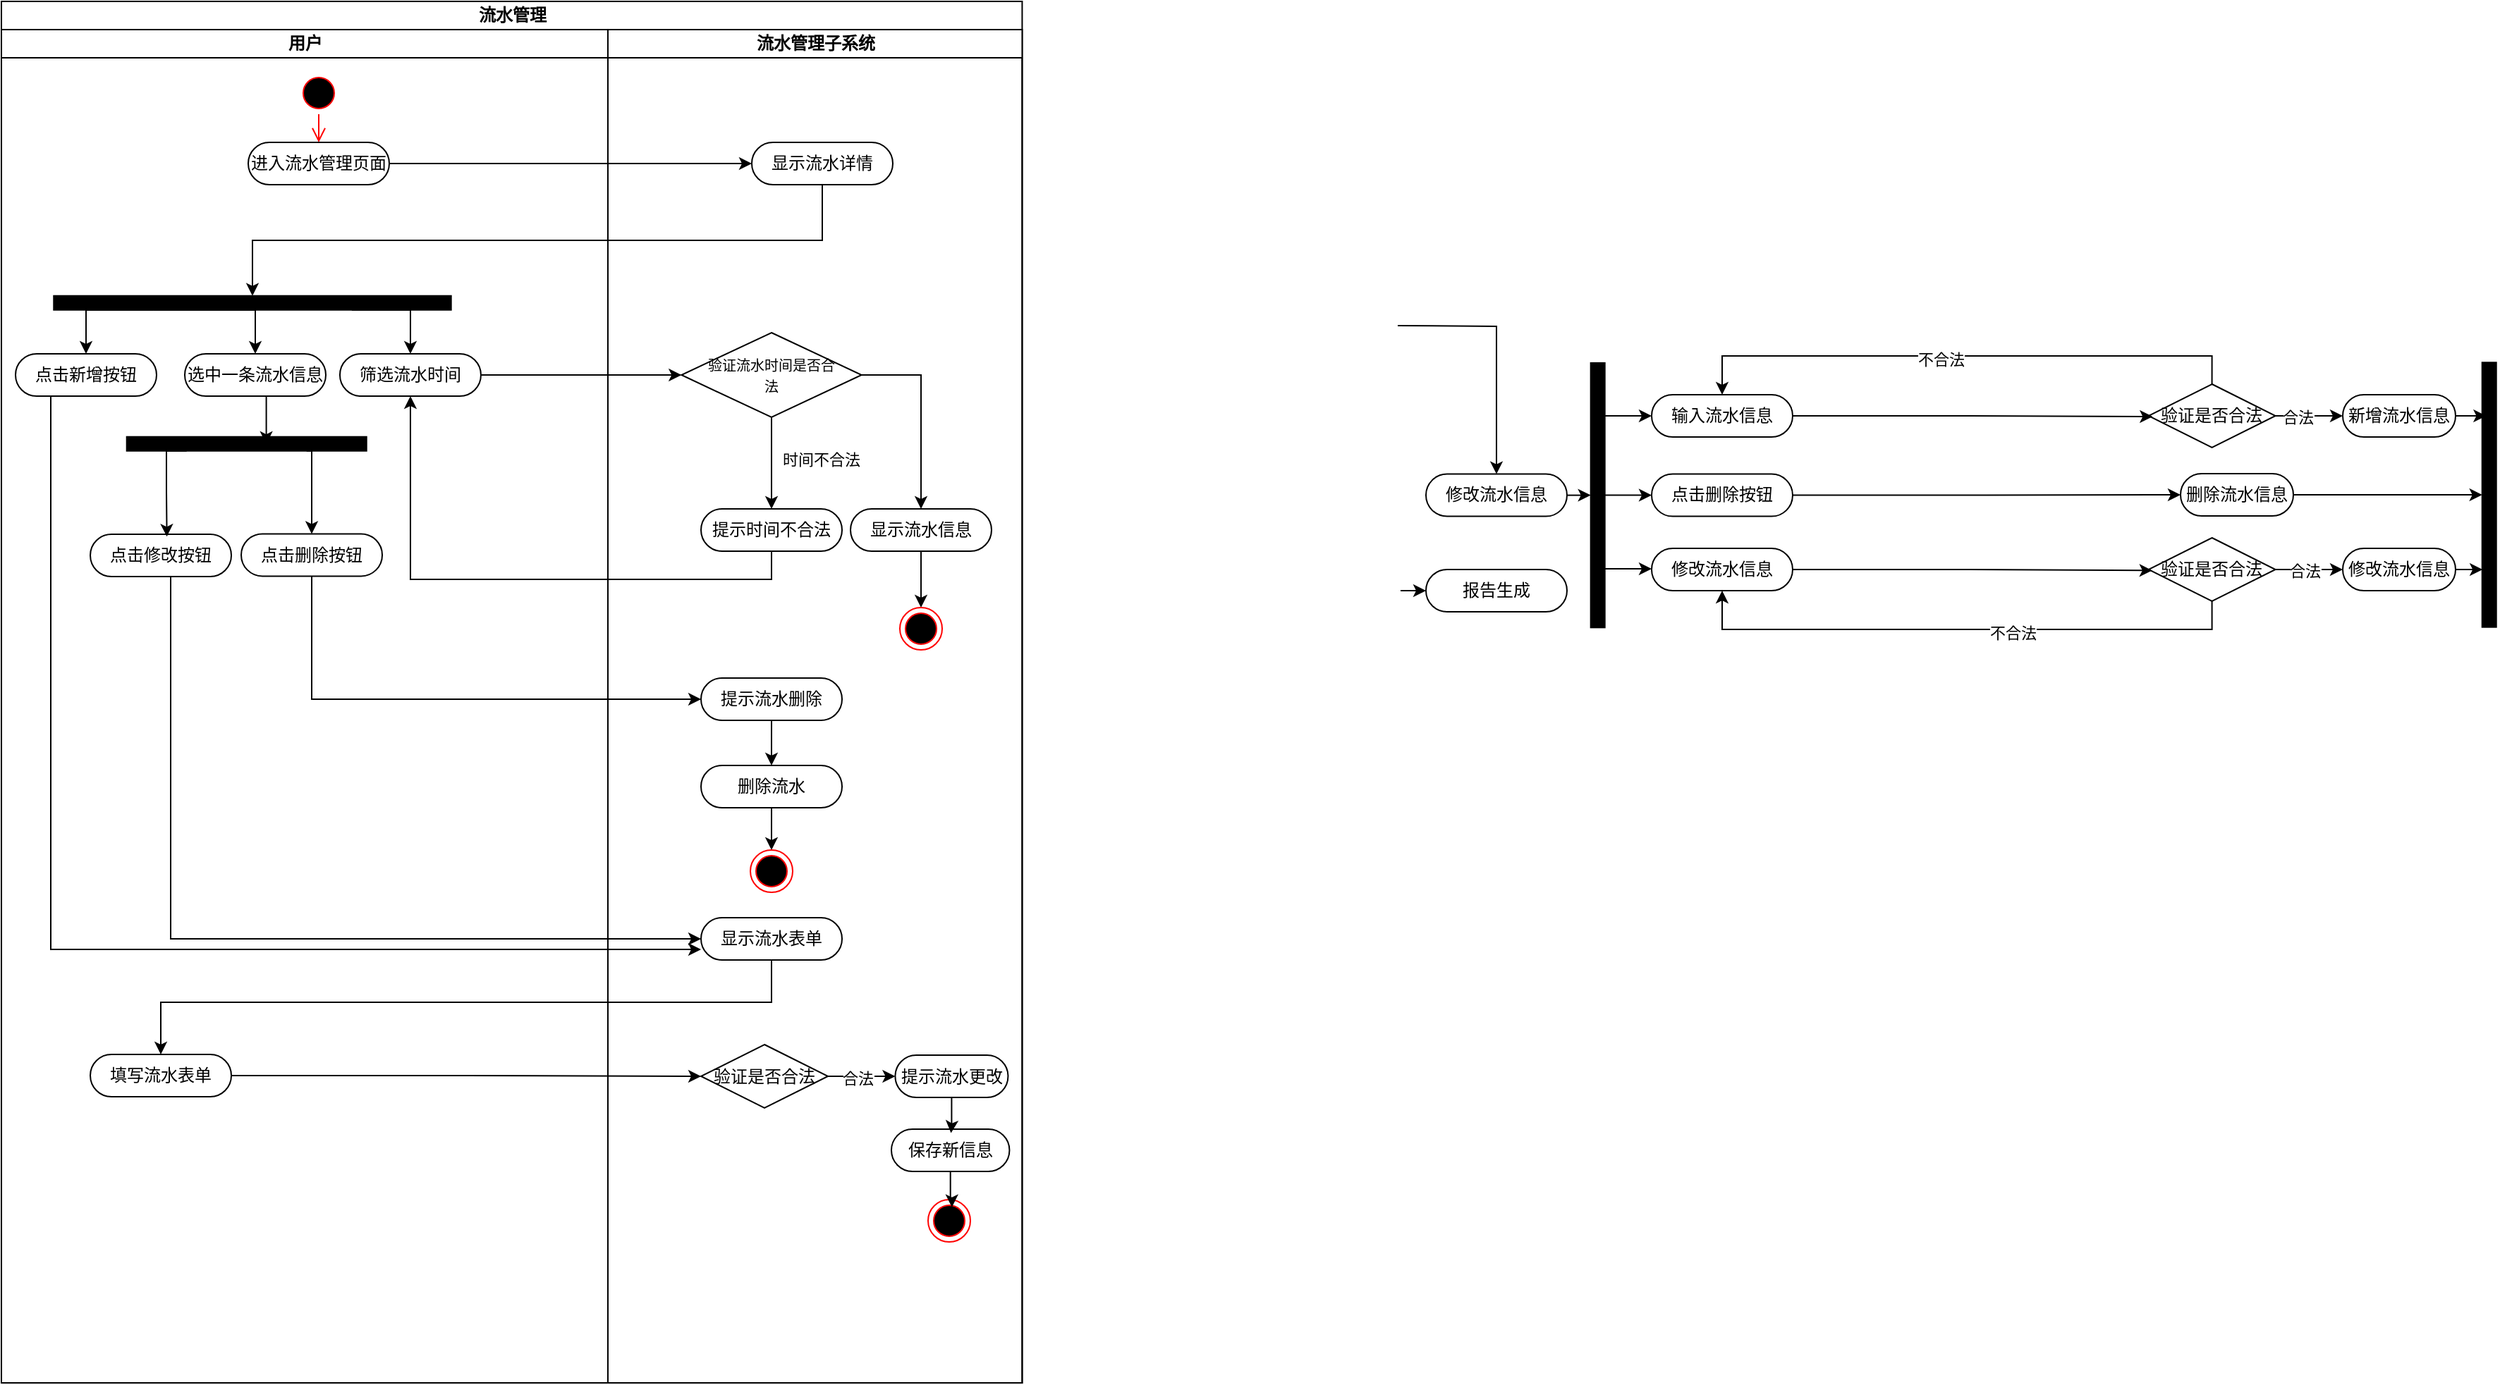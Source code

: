 <mxfile version="22.1.18" type="github">
  <diagram id="prtHgNgQTEPvFCAcTncT" name="Page-1">
    <mxGraphModel dx="2010" dy="1029" grid="1" gridSize="10" guides="1" tooltips="1" connect="1" arrows="1" fold="1" page="1" pageScale="1" pageWidth="827" pageHeight="1169" math="0" shadow="0">
      <root>
        <mxCell id="0" />
        <mxCell id="1" parent="0" />
        <mxCell id="LesqCqWZ4XYTkDxak_rp-1" value="流水管理" style="swimlane;childLayout=stackLayout;resizeParent=1;resizeParentMax=0;startSize=20;html=1;" vertex="1" parent="1">
          <mxGeometry x="140.0" y="170" width="723.72" height="980" as="geometry" />
        </mxCell>
        <mxCell id="LesqCqWZ4XYTkDxak_rp-59" style="edgeStyle=orthogonalEdgeStyle;rounded=0;orthogonalLoop=1;jettySize=auto;html=1;exitX=1;exitY=0.5;exitDx=0;exitDy=0;" edge="1" parent="LesqCqWZ4XYTkDxak_rp-1" source="LesqCqWZ4XYTkDxak_rp-50" target="LesqCqWZ4XYTkDxak_rp-54">
          <mxGeometry relative="1" as="geometry" />
        </mxCell>
        <mxCell id="LesqCqWZ4XYTkDxak_rp-61" style="edgeStyle=orthogonalEdgeStyle;rounded=0;orthogonalLoop=1;jettySize=auto;html=1;exitX=0.5;exitY=1;exitDx=0;exitDy=0;entryX=0.5;entryY=1;entryDx=0;entryDy=0;" edge="1" parent="LesqCqWZ4XYTkDxak_rp-1" source="LesqCqWZ4XYTkDxak_rp-54" target="LesqCqWZ4XYTkDxak_rp-52">
          <mxGeometry relative="1" as="geometry" />
        </mxCell>
        <mxCell id="LesqCqWZ4XYTkDxak_rp-64" style="edgeStyle=orthogonalEdgeStyle;rounded=0;orthogonalLoop=1;jettySize=auto;html=1;entryX=0;entryY=0.5;entryDx=0;entryDy=0;" edge="1" parent="LesqCqWZ4XYTkDxak_rp-1" source="LesqCqWZ4XYTkDxak_rp-56" target="LesqCqWZ4XYTkDxak_rp-62">
          <mxGeometry relative="1" as="geometry" />
        </mxCell>
        <mxCell id="LesqCqWZ4XYTkDxak_rp-2" value="用户" style="swimlane;startSize=20;html=1;" vertex="1" parent="LesqCqWZ4XYTkDxak_rp-1">
          <mxGeometry y="20" width="430" height="960" as="geometry" />
        </mxCell>
        <mxCell id="LesqCqWZ4XYTkDxak_rp-48" value="" style="ellipse;html=1;shape=startState;fillColor=#000000;strokeColor=#ff0000;" vertex="1" parent="LesqCqWZ4XYTkDxak_rp-2">
          <mxGeometry x="209.99" y="30" width="30" height="30" as="geometry" />
        </mxCell>
        <mxCell id="LesqCqWZ4XYTkDxak_rp-49" value="" style="edgeStyle=orthogonalEdgeStyle;html=1;verticalAlign=bottom;endArrow=open;endSize=8;strokeColor=#ff0000;rounded=0;" edge="1" source="LesqCqWZ4XYTkDxak_rp-48" parent="LesqCqWZ4XYTkDxak_rp-2">
          <mxGeometry relative="1" as="geometry">
            <mxPoint x="224.99" y="80" as="targetPoint" />
          </mxGeometry>
        </mxCell>
        <mxCell id="LesqCqWZ4XYTkDxak_rp-50" value="进入流水管理页面" style="rounded=1;whiteSpace=wrap;html=1;shadow=0;comic=0;labelBackgroundColor=none;strokeWidth=1;fontFamily=Verdana;fontSize=12;align=center;arcSize=50;" vertex="1" parent="LesqCqWZ4XYTkDxak_rp-2">
          <mxGeometry x="174.99" y="80" width="100" height="30" as="geometry" />
        </mxCell>
        <mxCell id="LesqCqWZ4XYTkDxak_rp-71" style="edgeStyle=orthogonalEdgeStyle;rounded=0;orthogonalLoop=1;jettySize=auto;html=1;exitX=0.25;exitY=0;exitDx=0;exitDy=0;entryX=0.5;entryY=0;entryDx=0;entryDy=0;" edge="1" parent="LesqCqWZ4XYTkDxak_rp-2" source="LesqCqWZ4XYTkDxak_rp-52" target="LesqCqWZ4XYTkDxak_rp-56">
          <mxGeometry relative="1" as="geometry">
            <Array as="points">
              <mxPoint x="290" y="199" />
            </Array>
          </mxGeometry>
        </mxCell>
        <mxCell id="LesqCqWZ4XYTkDxak_rp-81" style="edgeStyle=orthogonalEdgeStyle;rounded=0;orthogonalLoop=1;jettySize=auto;html=1;exitX=0.75;exitY=0;exitDx=0;exitDy=0;entryX=0.5;entryY=0;entryDx=0;entryDy=0;" edge="1" parent="LesqCqWZ4XYTkDxak_rp-2" source="LesqCqWZ4XYTkDxak_rp-52" target="LesqCqWZ4XYTkDxak_rp-80">
          <mxGeometry relative="1" as="geometry">
            <Array as="points">
              <mxPoint x="180" y="199" />
            </Array>
          </mxGeometry>
        </mxCell>
        <mxCell id="LesqCqWZ4XYTkDxak_rp-123" style="edgeStyle=orthogonalEdgeStyle;rounded=0;orthogonalLoop=1;jettySize=auto;html=1;exitX=0.75;exitY=0;exitDx=0;exitDy=0;entryX=0.5;entryY=0;entryDx=0;entryDy=0;" edge="1" parent="LesqCqWZ4XYTkDxak_rp-2" source="LesqCqWZ4XYTkDxak_rp-52" target="LesqCqWZ4XYTkDxak_rp-122">
          <mxGeometry relative="1" as="geometry">
            <Array as="points">
              <mxPoint x="60" y="199" />
            </Array>
          </mxGeometry>
        </mxCell>
        <mxCell id="LesqCqWZ4XYTkDxak_rp-52" value="" style="whiteSpace=wrap;html=1;rounded=0;shadow=0;comic=0;labelBackgroundColor=none;strokeWidth=1;fillColor=#000000;fontFamily=Verdana;fontSize=12;align=center;rotation=90;direction=south;" vertex="1" parent="LesqCqWZ4XYTkDxak_rp-2">
          <mxGeometry x="172.99" y="53" width="10" height="281.71" as="geometry" />
        </mxCell>
        <mxCell id="LesqCqWZ4XYTkDxak_rp-56" value="筛选流水时间" style="rounded=1;whiteSpace=wrap;html=1;shadow=0;comic=0;labelBackgroundColor=none;strokeWidth=1;fontFamily=Verdana;fontSize=12;align=center;arcSize=50;" vertex="1" parent="LesqCqWZ4XYTkDxak_rp-2">
          <mxGeometry x="239.98" y="230" width="100" height="30" as="geometry" />
        </mxCell>
        <mxCell id="LesqCqWZ4XYTkDxak_rp-80" value="选中一条流水信息" style="rounded=1;whiteSpace=wrap;html=1;shadow=0;comic=0;labelBackgroundColor=none;strokeWidth=1;fontFamily=Verdana;fontSize=12;align=center;arcSize=50;" vertex="1" parent="LesqCqWZ4XYTkDxak_rp-2">
          <mxGeometry x="130.0" y="230.0" width="100" height="30" as="geometry" />
        </mxCell>
        <mxCell id="LesqCqWZ4XYTkDxak_rp-93" style="edgeStyle=orthogonalEdgeStyle;rounded=0;orthogonalLoop=1;jettySize=auto;html=1;exitX=0.25;exitY=0;exitDx=0;exitDy=0;entryX=0.5;entryY=0;entryDx=0;entryDy=0;" edge="1" parent="LesqCqWZ4XYTkDxak_rp-2" source="LesqCqWZ4XYTkDxak_rp-86" target="LesqCqWZ4XYTkDxak_rp-90">
          <mxGeometry relative="1" as="geometry">
            <Array as="points">
              <mxPoint x="220" y="299" />
            </Array>
          </mxGeometry>
        </mxCell>
        <mxCell id="LesqCqWZ4XYTkDxak_rp-86" value="" style="whiteSpace=wrap;html=1;rounded=0;shadow=0;comic=0;labelBackgroundColor=none;strokeWidth=1;fillColor=#000000;fontFamily=Verdana;fontSize=12;align=center;rotation=90;direction=south;" vertex="1" parent="LesqCqWZ4XYTkDxak_rp-2">
          <mxGeometry x="168.86" y="208.86" width="10" height="170" as="geometry" />
        </mxCell>
        <mxCell id="LesqCqWZ4XYTkDxak_rp-88" style="edgeStyle=orthogonalEdgeStyle;rounded=0;orthogonalLoop=1;jettySize=auto;html=1;exitX=0.5;exitY=1;exitDx=0;exitDy=0;entryX=0.418;entryY=0.481;entryDx=0;entryDy=0;entryPerimeter=0;" edge="1" parent="LesqCqWZ4XYTkDxak_rp-2" source="LesqCqWZ4XYTkDxak_rp-80" target="LesqCqWZ4XYTkDxak_rp-86">
          <mxGeometry relative="1" as="geometry" />
        </mxCell>
        <mxCell id="LesqCqWZ4XYTkDxak_rp-90" value="点击删除按钮" style="rounded=1;whiteSpace=wrap;html=1;shadow=0;comic=0;labelBackgroundColor=none;strokeWidth=1;fontFamily=Verdana;fontSize=12;align=center;arcSize=50;" vertex="1" parent="LesqCqWZ4XYTkDxak_rp-2">
          <mxGeometry x="170.01" y="357.71" width="100" height="30" as="geometry" />
        </mxCell>
        <mxCell id="LesqCqWZ4XYTkDxak_rp-91" value="点击修改按钮" style="rounded=1;whiteSpace=wrap;html=1;shadow=0;comic=0;labelBackgroundColor=none;strokeWidth=1;fontFamily=Verdana;fontSize=12;align=center;arcSize=50;" vertex="1" parent="LesqCqWZ4XYTkDxak_rp-2">
          <mxGeometry x="63.01" y="358.0" width="100" height="30" as="geometry" />
        </mxCell>
        <mxCell id="LesqCqWZ4XYTkDxak_rp-102" value="填写流水表单" style="rounded=1;whiteSpace=wrap;html=1;shadow=0;comic=0;labelBackgroundColor=none;strokeWidth=1;fontFamily=Verdana;fontSize=12;align=center;arcSize=50;" vertex="1" parent="LesqCqWZ4XYTkDxak_rp-2">
          <mxGeometry x="63.01" y="727" width="100" height="30" as="geometry" />
        </mxCell>
        <mxCell id="LesqCqWZ4XYTkDxak_rp-122" value="点击新增按钮" style="rounded=1;whiteSpace=wrap;html=1;shadow=0;comic=0;labelBackgroundColor=none;strokeWidth=1;fontFamily=Verdana;fontSize=12;align=center;arcSize=50;" vertex="1" parent="LesqCqWZ4XYTkDxak_rp-2">
          <mxGeometry x="10.0" y="230.0" width="100" height="30" as="geometry" />
        </mxCell>
        <mxCell id="LesqCqWZ4XYTkDxak_rp-124" style="edgeStyle=orthogonalEdgeStyle;rounded=0;orthogonalLoop=1;jettySize=auto;html=1;exitX=0.75;exitY=0;exitDx=0;exitDy=0;entryX=0.543;entryY=0.056;entryDx=0;entryDy=0;entryPerimeter=0;" edge="1" parent="LesqCqWZ4XYTkDxak_rp-2" source="LesqCqWZ4XYTkDxak_rp-86" target="LesqCqWZ4XYTkDxak_rp-91">
          <mxGeometry relative="1" as="geometry">
            <Array as="points">
              <mxPoint x="117" y="299" />
              <mxPoint x="117" y="328" />
              <mxPoint x="117" y="328" />
            </Array>
          </mxGeometry>
        </mxCell>
        <mxCell id="LesqCqWZ4XYTkDxak_rp-3" value="流水管理子系统" style="swimlane;startSize=20;html=1;" vertex="1" parent="LesqCqWZ4XYTkDxak_rp-1">
          <mxGeometry x="430" y="20" width="293.72" height="960" as="geometry" />
        </mxCell>
        <mxCell id="LesqCqWZ4XYTkDxak_rp-54" value="显示流水详情" style="rounded=1;whiteSpace=wrap;html=1;shadow=0;comic=0;labelBackgroundColor=none;strokeWidth=1;fontFamily=Verdana;fontSize=12;align=center;arcSize=50;" vertex="1" parent="LesqCqWZ4XYTkDxak_rp-3">
          <mxGeometry x="102.0" y="80" width="100" height="30" as="geometry" />
        </mxCell>
        <mxCell id="LesqCqWZ4XYTkDxak_rp-69" style="edgeStyle=orthogonalEdgeStyle;rounded=0;orthogonalLoop=1;jettySize=auto;html=1;exitX=1;exitY=0.5;exitDx=0;exitDy=0;entryX=0.5;entryY=0;entryDx=0;entryDy=0;" edge="1" parent="LesqCqWZ4XYTkDxak_rp-3" source="LesqCqWZ4XYTkDxak_rp-62" target="LesqCqWZ4XYTkDxak_rp-65">
          <mxGeometry relative="1" as="geometry" />
        </mxCell>
        <mxCell id="LesqCqWZ4XYTkDxak_rp-83" style="edgeStyle=orthogonalEdgeStyle;rounded=0;orthogonalLoop=1;jettySize=auto;html=1;exitX=0.5;exitY=1;exitDx=0;exitDy=0;entryX=0.5;entryY=0;entryDx=0;entryDy=0;" edge="1" parent="LesqCqWZ4XYTkDxak_rp-3" source="LesqCqWZ4XYTkDxak_rp-62" target="LesqCqWZ4XYTkDxak_rp-74">
          <mxGeometry relative="1" as="geometry" />
        </mxCell>
        <mxCell id="LesqCqWZ4XYTkDxak_rp-62" value="&lt;font style=&quot;font-size: 10px;&quot;&gt;验证流水时间是否合&lt;br&gt;法&lt;/font&gt;" style="rhombus;whiteSpace=wrap;html=1;" vertex="1" parent="LesqCqWZ4XYTkDxak_rp-3">
          <mxGeometry x="52.15" y="215" width="127.71" height="60" as="geometry" />
        </mxCell>
        <mxCell id="LesqCqWZ4XYTkDxak_rp-73" style="edgeStyle=orthogonalEdgeStyle;rounded=0;orthogonalLoop=1;jettySize=auto;html=1;" edge="1" parent="LesqCqWZ4XYTkDxak_rp-3" source="LesqCqWZ4XYTkDxak_rp-65" target="LesqCqWZ4XYTkDxak_rp-72">
          <mxGeometry relative="1" as="geometry" />
        </mxCell>
        <mxCell id="LesqCqWZ4XYTkDxak_rp-65" value="显示流水信息" style="rounded=1;whiteSpace=wrap;html=1;shadow=0;comic=0;labelBackgroundColor=none;strokeWidth=1;fontFamily=Verdana;fontSize=12;align=center;arcSize=50;" vertex="1" parent="LesqCqWZ4XYTkDxak_rp-3">
          <mxGeometry x="172.0" y="340" width="100" height="30" as="geometry" />
        </mxCell>
        <mxCell id="LesqCqWZ4XYTkDxak_rp-72" value="" style="ellipse;html=1;shape=endState;fillColor=#000000;strokeColor=#ff0000;" vertex="1" parent="LesqCqWZ4XYTkDxak_rp-3">
          <mxGeometry x="207.0" y="410" width="30" height="30" as="geometry" />
        </mxCell>
        <mxCell id="LesqCqWZ4XYTkDxak_rp-74" value="提示时间不合法" style="rounded=1;whiteSpace=wrap;html=1;shadow=0;comic=0;labelBackgroundColor=none;strokeWidth=1;fontFamily=Verdana;fontSize=12;align=center;arcSize=50;" vertex="1" parent="LesqCqWZ4XYTkDxak_rp-3">
          <mxGeometry x="66.01" y="340" width="100" height="30" as="geometry" />
        </mxCell>
        <mxCell id="LesqCqWZ4XYTkDxak_rp-76" value="时间不合法" style="edgeLabel;html=1;align=center;verticalAlign=middle;resizable=0;points=[];" connectable="0" vertex="1" parent="LesqCqWZ4XYTkDxak_rp-3">
          <mxGeometry x="102.003" y="310.001" as="geometry">
            <mxPoint x="49" y="-5" as="offset" />
          </mxGeometry>
        </mxCell>
        <mxCell id="LesqCqWZ4XYTkDxak_rp-97" style="edgeStyle=orthogonalEdgeStyle;rounded=0;orthogonalLoop=1;jettySize=auto;html=1;exitX=0.5;exitY=1;exitDx=0;exitDy=0;" edge="1" parent="LesqCqWZ4XYTkDxak_rp-3" source="LesqCqWZ4XYTkDxak_rp-94" target="LesqCqWZ4XYTkDxak_rp-96">
          <mxGeometry relative="1" as="geometry" />
        </mxCell>
        <mxCell id="LesqCqWZ4XYTkDxak_rp-94" value="提示流水删除" style="rounded=1;whiteSpace=wrap;html=1;shadow=0;comic=0;labelBackgroundColor=none;strokeWidth=1;fontFamily=Verdana;fontSize=12;align=center;arcSize=50;" vertex="1" parent="LesqCqWZ4XYTkDxak_rp-3">
          <mxGeometry x="66.01" y="460" width="100" height="30" as="geometry" />
        </mxCell>
        <mxCell id="LesqCqWZ4XYTkDxak_rp-99" style="edgeStyle=orthogonalEdgeStyle;rounded=0;orthogonalLoop=1;jettySize=auto;html=1;exitX=0.5;exitY=1;exitDx=0;exitDy=0;" edge="1" parent="LesqCqWZ4XYTkDxak_rp-3" source="LesqCqWZ4XYTkDxak_rp-96" target="LesqCqWZ4XYTkDxak_rp-98">
          <mxGeometry relative="1" as="geometry" />
        </mxCell>
        <mxCell id="LesqCqWZ4XYTkDxak_rp-96" value="删除流水" style="rounded=1;whiteSpace=wrap;html=1;shadow=0;comic=0;labelBackgroundColor=none;strokeWidth=1;fontFamily=Verdana;fontSize=12;align=center;arcSize=50;" vertex="1" parent="LesqCqWZ4XYTkDxak_rp-3">
          <mxGeometry x="66.01" y="522" width="100" height="30" as="geometry" />
        </mxCell>
        <mxCell id="LesqCqWZ4XYTkDxak_rp-98" value="" style="ellipse;html=1;shape=endState;fillColor=#000000;strokeColor=#ff0000;" vertex="1" parent="LesqCqWZ4XYTkDxak_rp-3">
          <mxGeometry x="101.01" y="582" width="30" height="30" as="geometry" />
        </mxCell>
        <mxCell id="LesqCqWZ4XYTkDxak_rp-100" value="显示流水表单" style="rounded=1;whiteSpace=wrap;html=1;shadow=0;comic=0;labelBackgroundColor=none;strokeWidth=1;fontFamily=Verdana;fontSize=12;align=center;arcSize=50;" vertex="1" parent="LesqCqWZ4XYTkDxak_rp-3">
          <mxGeometry x="66.01" y="630" width="100" height="30" as="geometry" />
        </mxCell>
        <mxCell id="LesqCqWZ4XYTkDxak_rp-109" value="验证是否合法" style="rhombus;whiteSpace=wrap;html=1;" vertex="1" parent="LesqCqWZ4XYTkDxak_rp-3">
          <mxGeometry x="66.01" y="720" width="90" height="45" as="geometry" />
        </mxCell>
        <mxCell id="LesqCqWZ4XYTkDxak_rp-110" value="提示流水更改" style="rounded=1;whiteSpace=wrap;html=1;shadow=0;comic=0;labelBackgroundColor=none;strokeWidth=1;fontFamily=Verdana;fontSize=12;align=center;arcSize=50;" vertex="1" parent="LesqCqWZ4XYTkDxak_rp-3">
          <mxGeometry x="203.72" y="727.5" width="80" height="30" as="geometry" />
        </mxCell>
        <mxCell id="LesqCqWZ4XYTkDxak_rp-111" style="edgeStyle=orthogonalEdgeStyle;rounded=0;orthogonalLoop=1;jettySize=auto;html=1;entryX=0;entryY=0.5;entryDx=0;entryDy=0;exitX=1;exitY=0.5;exitDx=0;exitDy=0;" edge="1" parent="LesqCqWZ4XYTkDxak_rp-3" source="LesqCqWZ4XYTkDxak_rp-109" target="LesqCqWZ4XYTkDxak_rp-110">
          <mxGeometry relative="1" as="geometry">
            <mxPoint x="370.72" y="741.849" as="targetPoint" />
            <mxPoint x="323.72" y="742.5" as="sourcePoint" />
          </mxGeometry>
        </mxCell>
        <mxCell id="LesqCqWZ4XYTkDxak_rp-112" value="合法" style="edgeLabel;html=1;align=center;verticalAlign=middle;resizable=0;points=[];" vertex="1" connectable="0" parent="LesqCqWZ4XYTkDxak_rp-111">
          <mxGeometry x="-0.15" y="-1" relative="1" as="geometry">
            <mxPoint as="offset" />
          </mxGeometry>
        </mxCell>
        <mxCell id="LesqCqWZ4XYTkDxak_rp-118" value="保存新信息" style="rounded=1;whiteSpace=wrap;html=1;shadow=0;comic=0;labelBackgroundColor=none;strokeWidth=1;fontFamily=Verdana;fontSize=12;align=center;arcSize=50;" vertex="1" parent="LesqCqWZ4XYTkDxak_rp-3">
          <mxGeometry x="201" y="780" width="83.72" height="30" as="geometry" />
        </mxCell>
        <mxCell id="LesqCqWZ4XYTkDxak_rp-119" style="edgeStyle=orthogonalEdgeStyle;rounded=0;orthogonalLoop=1;jettySize=auto;html=1;entryX=0.505;entryY=0.093;entryDx=0;entryDy=0;entryPerimeter=0;" edge="1" parent="LesqCqWZ4XYTkDxak_rp-3" source="LesqCqWZ4XYTkDxak_rp-110" target="LesqCqWZ4XYTkDxak_rp-118">
          <mxGeometry relative="1" as="geometry" />
        </mxCell>
        <mxCell id="LesqCqWZ4XYTkDxak_rp-120" value="" style="ellipse;html=1;shape=endState;fillColor=#000000;strokeColor=#ff0000;" vertex="1" parent="LesqCqWZ4XYTkDxak_rp-3">
          <mxGeometry x="227.0" y="830" width="30" height="30" as="geometry" />
        </mxCell>
        <mxCell id="LesqCqWZ4XYTkDxak_rp-121" style="edgeStyle=orthogonalEdgeStyle;rounded=0;orthogonalLoop=1;jettySize=auto;html=1;entryX=0.564;entryY=0.179;entryDx=0;entryDy=0;entryPerimeter=0;" edge="1" parent="LesqCqWZ4XYTkDxak_rp-3" source="LesqCqWZ4XYTkDxak_rp-118" target="LesqCqWZ4XYTkDxak_rp-120">
          <mxGeometry relative="1" as="geometry" />
        </mxCell>
        <mxCell id="LesqCqWZ4XYTkDxak_rp-84" style="edgeStyle=orthogonalEdgeStyle;rounded=0;orthogonalLoop=1;jettySize=auto;html=1;exitX=0.5;exitY=1;exitDx=0;exitDy=0;entryX=0.5;entryY=1;entryDx=0;entryDy=0;" edge="1" parent="LesqCqWZ4XYTkDxak_rp-1" source="LesqCqWZ4XYTkDxak_rp-74" target="LesqCqWZ4XYTkDxak_rp-56">
          <mxGeometry relative="1" as="geometry" />
        </mxCell>
        <mxCell id="LesqCqWZ4XYTkDxak_rp-95" style="edgeStyle=orthogonalEdgeStyle;rounded=0;orthogonalLoop=1;jettySize=auto;html=1;exitX=0.5;exitY=1;exitDx=0;exitDy=0;entryX=0;entryY=0.5;entryDx=0;entryDy=0;" edge="1" parent="LesqCqWZ4XYTkDxak_rp-1" source="LesqCqWZ4XYTkDxak_rp-90" target="LesqCqWZ4XYTkDxak_rp-94">
          <mxGeometry relative="1" as="geometry" />
        </mxCell>
        <mxCell id="LesqCqWZ4XYTkDxak_rp-103" style="edgeStyle=orthogonalEdgeStyle;rounded=0;orthogonalLoop=1;jettySize=auto;html=1;entryX=0.5;entryY=0;entryDx=0;entryDy=0;" edge="1" parent="LesqCqWZ4XYTkDxak_rp-1" source="LesqCqWZ4XYTkDxak_rp-100" target="LesqCqWZ4XYTkDxak_rp-102">
          <mxGeometry relative="1" as="geometry">
            <Array as="points">
              <mxPoint x="546" y="710" />
              <mxPoint x="113" y="710" />
            </Array>
          </mxGeometry>
        </mxCell>
        <mxCell id="LesqCqWZ4XYTkDxak_rp-113" style="edgeStyle=orthogonalEdgeStyle;rounded=0;orthogonalLoop=1;jettySize=auto;html=1;entryX=0;entryY=0.5;entryDx=0;entryDy=0;" edge="1" parent="LesqCqWZ4XYTkDxak_rp-1" source="LesqCqWZ4XYTkDxak_rp-102" target="LesqCqWZ4XYTkDxak_rp-109">
          <mxGeometry relative="1" as="geometry" />
        </mxCell>
        <mxCell id="LesqCqWZ4XYTkDxak_rp-126" style="edgeStyle=orthogonalEdgeStyle;rounded=0;orthogonalLoop=1;jettySize=auto;html=1;entryX=0;entryY=0.5;entryDx=0;entryDy=0;" edge="1" parent="LesqCqWZ4XYTkDxak_rp-1" source="LesqCqWZ4XYTkDxak_rp-91" target="LesqCqWZ4XYTkDxak_rp-100">
          <mxGeometry relative="1" as="geometry">
            <Array as="points">
              <mxPoint x="120" y="665" />
            </Array>
          </mxGeometry>
        </mxCell>
        <mxCell id="LesqCqWZ4XYTkDxak_rp-127" style="edgeStyle=orthogonalEdgeStyle;rounded=0;orthogonalLoop=1;jettySize=auto;html=1;exitX=0.25;exitY=1;exitDx=0;exitDy=0;entryX=0;entryY=0.75;entryDx=0;entryDy=0;" edge="1" parent="LesqCqWZ4XYTkDxak_rp-1" source="LesqCqWZ4XYTkDxak_rp-122" target="LesqCqWZ4XYTkDxak_rp-100">
          <mxGeometry relative="1" as="geometry" />
        </mxCell>
        <mxCell id="LesqCqWZ4XYTkDxak_rp-5" style="edgeStyle=orthogonalEdgeStyle;rounded=0;orthogonalLoop=1;jettySize=auto;html=1;entryX=0;entryY=0.5;entryDx=0;entryDy=0;exitX=0.697;exitY=-0.283;exitDx=0;exitDy=0;exitPerimeter=0;" edge="1" parent="1" target="LesqCqWZ4XYTkDxak_rp-18">
          <mxGeometry relative="1" as="geometry">
            <mxPoint x="1132" y="588" as="sourcePoint" />
          </mxGeometry>
        </mxCell>
        <mxCell id="LesqCqWZ4XYTkDxak_rp-6" style="edgeStyle=orthogonalEdgeStyle;rounded=0;orthogonalLoop=1;jettySize=auto;html=1;entryX=0.5;entryY=0;entryDx=0;entryDy=0;exitX=0.548;exitY=-0.075;exitDx=0;exitDy=0;exitPerimeter=0;" edge="1" parent="1" target="LesqCqWZ4XYTkDxak_rp-10">
          <mxGeometry relative="1" as="geometry">
            <mxPoint x="1130" y="400" as="sourcePoint" />
          </mxGeometry>
        </mxCell>
        <mxCell id="LesqCqWZ4XYTkDxak_rp-9" style="edgeStyle=orthogonalEdgeStyle;rounded=0;orthogonalLoop=1;jettySize=auto;html=1;exitX=1;exitY=0.5;exitDx=0;exitDy=0;entryX=0.5;entryY=1;entryDx=0;entryDy=0;" edge="1" parent="1" source="LesqCqWZ4XYTkDxak_rp-10" target="LesqCqWZ4XYTkDxak_rp-13">
          <mxGeometry relative="1" as="geometry" />
        </mxCell>
        <mxCell id="LesqCqWZ4XYTkDxak_rp-10" value="修改流水信息" style="rounded=1;whiteSpace=wrap;html=1;shadow=0;comic=0;labelBackgroundColor=none;strokeWidth=1;fontFamily=Verdana;fontSize=12;align=center;arcSize=50;" vertex="1" parent="1">
          <mxGeometry x="1150" y="505.31" width="100" height="30" as="geometry" />
        </mxCell>
        <mxCell id="LesqCqWZ4XYTkDxak_rp-11" style="edgeStyle=orthogonalEdgeStyle;rounded=0;orthogonalLoop=1;jettySize=auto;html=1;entryX=0;entryY=0.5;entryDx=0;entryDy=0;" edge="1" parent="1" source="LesqCqWZ4XYTkDxak_rp-13" target="LesqCqWZ4XYTkDxak_rp-17">
          <mxGeometry relative="1" as="geometry">
            <mxPoint x="1362" y="498" as="targetPoint" />
          </mxGeometry>
        </mxCell>
        <mxCell id="LesqCqWZ4XYTkDxak_rp-12" style="edgeStyle=orthogonalEdgeStyle;rounded=0;orthogonalLoop=1;jettySize=auto;html=1;exitX=0.778;exitY=0.058;exitDx=0;exitDy=0;entryX=0;entryY=0.5;entryDx=0;entryDy=0;exitPerimeter=0;" edge="1" parent="1" source="LesqCqWZ4XYTkDxak_rp-13" target="LesqCqWZ4XYTkDxak_rp-16">
          <mxGeometry relative="1" as="geometry">
            <mxPoint x="1362" y="541" as="targetPoint" />
            <mxPoint x="1302" y="573" as="sourcePoint" />
          </mxGeometry>
        </mxCell>
        <mxCell id="LesqCqWZ4XYTkDxak_rp-13" value="" style="whiteSpace=wrap;html=1;rounded=0;shadow=0;comic=0;labelBackgroundColor=none;strokeWidth=1;fillColor=#000000;fontFamily=Verdana;fontSize=12;align=center;rotation=90;" vertex="1" parent="1">
          <mxGeometry x="1177.98" y="515.31" width="187.71" height="10" as="geometry" />
        </mxCell>
        <mxCell id="LesqCqWZ4XYTkDxak_rp-14" value="" style="edgeStyle=orthogonalEdgeStyle;rounded=0;orthogonalLoop=1;jettySize=auto;html=1;exitX=0.2;exitY=0.383;exitDx=0;exitDy=0;exitPerimeter=0;" edge="1" parent="1" source="LesqCqWZ4XYTkDxak_rp-13" target="LesqCqWZ4XYTkDxak_rp-15">
          <mxGeometry relative="1" as="geometry">
            <mxPoint x="1932" y="-175" as="targetPoint" />
            <mxPoint x="1746" y="-185" as="sourcePoint" />
          </mxGeometry>
        </mxCell>
        <mxCell id="LesqCqWZ4XYTkDxak_rp-15" value="输入流水信息" style="rounded=1;whiteSpace=wrap;html=1;shadow=0;comic=0;labelBackgroundColor=none;strokeWidth=1;fontFamily=Verdana;fontSize=12;align=center;arcSize=50;" vertex="1" parent="1">
          <mxGeometry x="1310" y="449" width="100" height="30" as="geometry" />
        </mxCell>
        <mxCell id="LesqCqWZ4XYTkDxak_rp-16" value="修改流水信息" style="rounded=1;whiteSpace=wrap;html=1;shadow=0;comic=0;labelBackgroundColor=none;strokeWidth=1;fontFamily=Verdana;fontSize=12;align=center;arcSize=50;" vertex="1" parent="1">
          <mxGeometry x="1310" y="558.0" width="100" height="30" as="geometry" />
        </mxCell>
        <mxCell id="LesqCqWZ4XYTkDxak_rp-17" value="点击删除按钮" style="rounded=1;whiteSpace=wrap;html=1;shadow=0;comic=0;labelBackgroundColor=none;strokeWidth=1;fontFamily=Verdana;fontSize=12;align=center;arcSize=50;" vertex="1" parent="1">
          <mxGeometry x="1310" y="505.31" width="100" height="30" as="geometry" />
        </mxCell>
        <mxCell id="LesqCqWZ4XYTkDxak_rp-18" value="报告生成" style="rounded=1;whiteSpace=wrap;html=1;shadow=0;comic=0;labelBackgroundColor=none;strokeWidth=1;fontFamily=Verdana;fontSize=12;align=center;arcSize=50;" vertex="1" parent="1">
          <mxGeometry x="1150" y="573" width="100" height="30" as="geometry" />
        </mxCell>
        <mxCell id="LesqCqWZ4XYTkDxak_rp-21" value="删除流水信息" style="rounded=1;whiteSpace=wrap;html=1;shadow=0;comic=0;labelBackgroundColor=none;strokeWidth=1;fontFamily=Verdana;fontSize=12;align=center;arcSize=50;" vertex="1" parent="1">
          <mxGeometry x="1685" y="505" width="80" height="30" as="geometry" />
        </mxCell>
        <mxCell id="LesqCqWZ4XYTkDxak_rp-26" value="验证是否合法" style="rhombus;whiteSpace=wrap;html=1;" vertex="1" parent="1">
          <mxGeometry x="1662.29" y="441.5" width="90" height="45" as="geometry" />
        </mxCell>
        <mxCell id="LesqCqWZ4XYTkDxak_rp-27" value="验证是否合法" style="rhombus;whiteSpace=wrap;html=1;" vertex="1" parent="1">
          <mxGeometry x="1662.29" y="550.5" width="90" height="45" as="geometry" />
        </mxCell>
        <mxCell id="LesqCqWZ4XYTkDxak_rp-28" value="" style="whiteSpace=wrap;html=1;rounded=0;shadow=0;comic=0;labelBackgroundColor=none;strokeWidth=1;fillColor=#000000;fontFamily=Verdana;fontSize=12;align=center;rotation=90;" vertex="1" parent="1">
          <mxGeometry x="1810" y="515" width="187.71" height="10" as="geometry" />
        </mxCell>
        <mxCell id="LesqCqWZ4XYTkDxak_rp-29" value="新增流水信息" style="rounded=1;whiteSpace=wrap;html=1;shadow=0;comic=0;labelBackgroundColor=none;strokeWidth=1;fontFamily=Verdana;fontSize=12;align=center;arcSize=50;" vertex="1" parent="1">
          <mxGeometry x="1800" y="449" width="80" height="30" as="geometry" />
        </mxCell>
        <mxCell id="LesqCqWZ4XYTkDxak_rp-30" style="edgeStyle=orthogonalEdgeStyle;rounded=0;orthogonalLoop=1;jettySize=auto;html=1;exitX=1;exitY=0.5;exitDx=0;exitDy=0;entryX=0;entryY=0.5;entryDx=0;entryDy=0;" edge="1" parent="1" source="LesqCqWZ4XYTkDxak_rp-26" target="LesqCqWZ4XYTkDxak_rp-29">
          <mxGeometry relative="1" as="geometry">
            <mxPoint x="1987" y="463.977" as="targetPoint" />
            <mxPoint x="1916" y="464" as="sourcePoint" />
          </mxGeometry>
        </mxCell>
        <mxCell id="LesqCqWZ4XYTkDxak_rp-31" value="合法" style="edgeLabel;html=1;align=center;verticalAlign=middle;resizable=0;points=[];" connectable="0" vertex="1" parent="LesqCqWZ4XYTkDxak_rp-30">
          <mxGeometry x="-0.363" y="-1" relative="1" as="geometry">
            <mxPoint as="offset" />
          </mxGeometry>
        </mxCell>
        <mxCell id="LesqCqWZ4XYTkDxak_rp-32" style="edgeStyle=orthogonalEdgeStyle;rounded=0;orthogonalLoop=1;jettySize=auto;html=1;exitX=1;exitY=0.5;exitDx=0;exitDy=0;entryX=0.206;entryY=0.711;entryDx=0;entryDy=0;entryPerimeter=0;" edge="1" parent="1" source="LesqCqWZ4XYTkDxak_rp-29" target="LesqCqWZ4XYTkDxak_rp-28">
          <mxGeometry relative="1" as="geometry">
            <mxPoint x="2095" y="464" as="targetPoint" />
          </mxGeometry>
        </mxCell>
        <mxCell id="LesqCqWZ4XYTkDxak_rp-33" value="修改流水信息" style="rounded=1;whiteSpace=wrap;html=1;shadow=0;comic=0;labelBackgroundColor=none;strokeWidth=1;fontFamily=Verdana;fontSize=12;align=center;arcSize=50;" vertex="1" parent="1">
          <mxGeometry x="1800" y="558" width="80" height="30" as="geometry" />
        </mxCell>
        <mxCell id="LesqCqWZ4XYTkDxak_rp-34" style="edgeStyle=orthogonalEdgeStyle;rounded=0;orthogonalLoop=1;jettySize=auto;html=1;entryX=0;entryY=0.5;entryDx=0;entryDy=0;exitX=1;exitY=0.5;exitDx=0;exitDy=0;" edge="1" parent="1" source="LesqCqWZ4XYTkDxak_rp-27" target="LesqCqWZ4XYTkDxak_rp-33">
          <mxGeometry relative="1" as="geometry">
            <mxPoint x="1967" y="572.349" as="targetPoint" />
            <mxPoint x="1920" y="573" as="sourcePoint" />
          </mxGeometry>
        </mxCell>
        <mxCell id="LesqCqWZ4XYTkDxak_rp-35" value="合法" style="edgeLabel;html=1;align=center;verticalAlign=middle;resizable=0;points=[];" vertex="1" connectable="0" parent="LesqCqWZ4XYTkDxak_rp-34">
          <mxGeometry x="-0.15" y="-1" relative="1" as="geometry">
            <mxPoint as="offset" />
          </mxGeometry>
        </mxCell>
        <mxCell id="LesqCqWZ4XYTkDxak_rp-36" style="edgeStyle=orthogonalEdgeStyle;rounded=0;orthogonalLoop=1;jettySize=auto;html=1;exitX=1;exitY=0.5;exitDx=0;exitDy=0;entryX=0.779;entryY=0.971;entryDx=0;entryDy=0;entryPerimeter=0;" edge="1" parent="1" source="LesqCqWZ4XYTkDxak_rp-33" target="LesqCqWZ4XYTkDxak_rp-28">
          <mxGeometry relative="1" as="geometry" />
        </mxCell>
        <mxCell id="LesqCqWZ4XYTkDxak_rp-38" style="edgeStyle=orthogonalEdgeStyle;rounded=0;orthogonalLoop=1;jettySize=auto;html=1;exitX=1;exitY=0.5;exitDx=0;exitDy=0;entryX=0.032;entryY=0.511;entryDx=0;entryDy=0;entryPerimeter=0;" edge="1" parent="1" source="LesqCqWZ4XYTkDxak_rp-15" target="LesqCqWZ4XYTkDxak_rp-26">
          <mxGeometry relative="1" as="geometry">
            <mxPoint x="1640" y="308.778" as="targetPoint" />
          </mxGeometry>
        </mxCell>
        <mxCell id="LesqCqWZ4XYTkDxak_rp-39" style="edgeStyle=orthogonalEdgeStyle;rounded=0;orthogonalLoop=1;jettySize=auto;html=1;exitX=0.5;exitY=0;exitDx=0;exitDy=0;entryX=0.5;entryY=0;entryDx=0;entryDy=0;" edge="1" parent="1" source="LesqCqWZ4XYTkDxak_rp-26" target="LesqCqWZ4XYTkDxak_rp-15">
          <mxGeometry relative="1" as="geometry" />
        </mxCell>
        <mxCell id="LesqCqWZ4XYTkDxak_rp-40" value="不合法" style="edgeLabel;html=1;align=center;verticalAlign=middle;resizable=0;points=[];" connectable="0" vertex="1" parent="LesqCqWZ4XYTkDxak_rp-39">
          <mxGeometry x="0.08" y="2" relative="1" as="geometry">
            <mxPoint as="offset" />
          </mxGeometry>
        </mxCell>
        <mxCell id="LesqCqWZ4XYTkDxak_rp-41" style="edgeStyle=orthogonalEdgeStyle;rounded=0;orthogonalLoop=1;jettySize=auto;html=1;exitX=1;exitY=0.5;exitDx=0;exitDy=0;entryX=0.029;entryY=0.516;entryDx=0;entryDy=0;entryPerimeter=0;" edge="1" parent="1" source="LesqCqWZ4XYTkDxak_rp-16" target="LesqCqWZ4XYTkDxak_rp-27">
          <mxGeometry relative="1" as="geometry">
            <mxPoint x="1600" y="418" as="targetPoint" />
          </mxGeometry>
        </mxCell>
        <mxCell id="LesqCqWZ4XYTkDxak_rp-42" style="edgeStyle=orthogonalEdgeStyle;rounded=0;orthogonalLoop=1;jettySize=auto;html=1;exitX=0.5;exitY=1;exitDx=0;exitDy=0;entryX=0.5;entryY=1;entryDx=0;entryDy=0;" edge="1" parent="1" source="LesqCqWZ4XYTkDxak_rp-27" target="LesqCqWZ4XYTkDxak_rp-16">
          <mxGeometry relative="1" as="geometry" />
        </mxCell>
        <mxCell id="LesqCqWZ4XYTkDxak_rp-43" value="不合法" style="edgeLabel;html=1;align=center;verticalAlign=middle;resizable=0;points=[];" connectable="0" vertex="1" parent="LesqCqWZ4XYTkDxak_rp-42">
          <mxGeometry x="-0.181" y="2" relative="1" as="geometry">
            <mxPoint as="offset" />
          </mxGeometry>
        </mxCell>
        <mxCell id="LesqCqWZ4XYTkDxak_rp-44" style="edgeStyle=orthogonalEdgeStyle;rounded=0;orthogonalLoop=1;jettySize=auto;html=1;entryX=0;entryY=0.5;entryDx=0;entryDy=0;" edge="1" parent="1" source="LesqCqWZ4XYTkDxak_rp-17" target="LesqCqWZ4XYTkDxak_rp-21">
          <mxGeometry relative="1" as="geometry">
            <mxPoint x="1630" y="365" as="targetPoint" />
          </mxGeometry>
        </mxCell>
        <mxCell id="LesqCqWZ4XYTkDxak_rp-46" style="edgeStyle=orthogonalEdgeStyle;rounded=0;orthogonalLoop=1;jettySize=auto;html=1;exitX=1;exitY=0.5;exitDx=0;exitDy=0;entryX=0.5;entryY=1;entryDx=0;entryDy=0;" edge="1" parent="1" source="LesqCqWZ4XYTkDxak_rp-21" target="LesqCqWZ4XYTkDxak_rp-28">
          <mxGeometry relative="1" as="geometry" />
        </mxCell>
      </root>
    </mxGraphModel>
  </diagram>
</mxfile>
